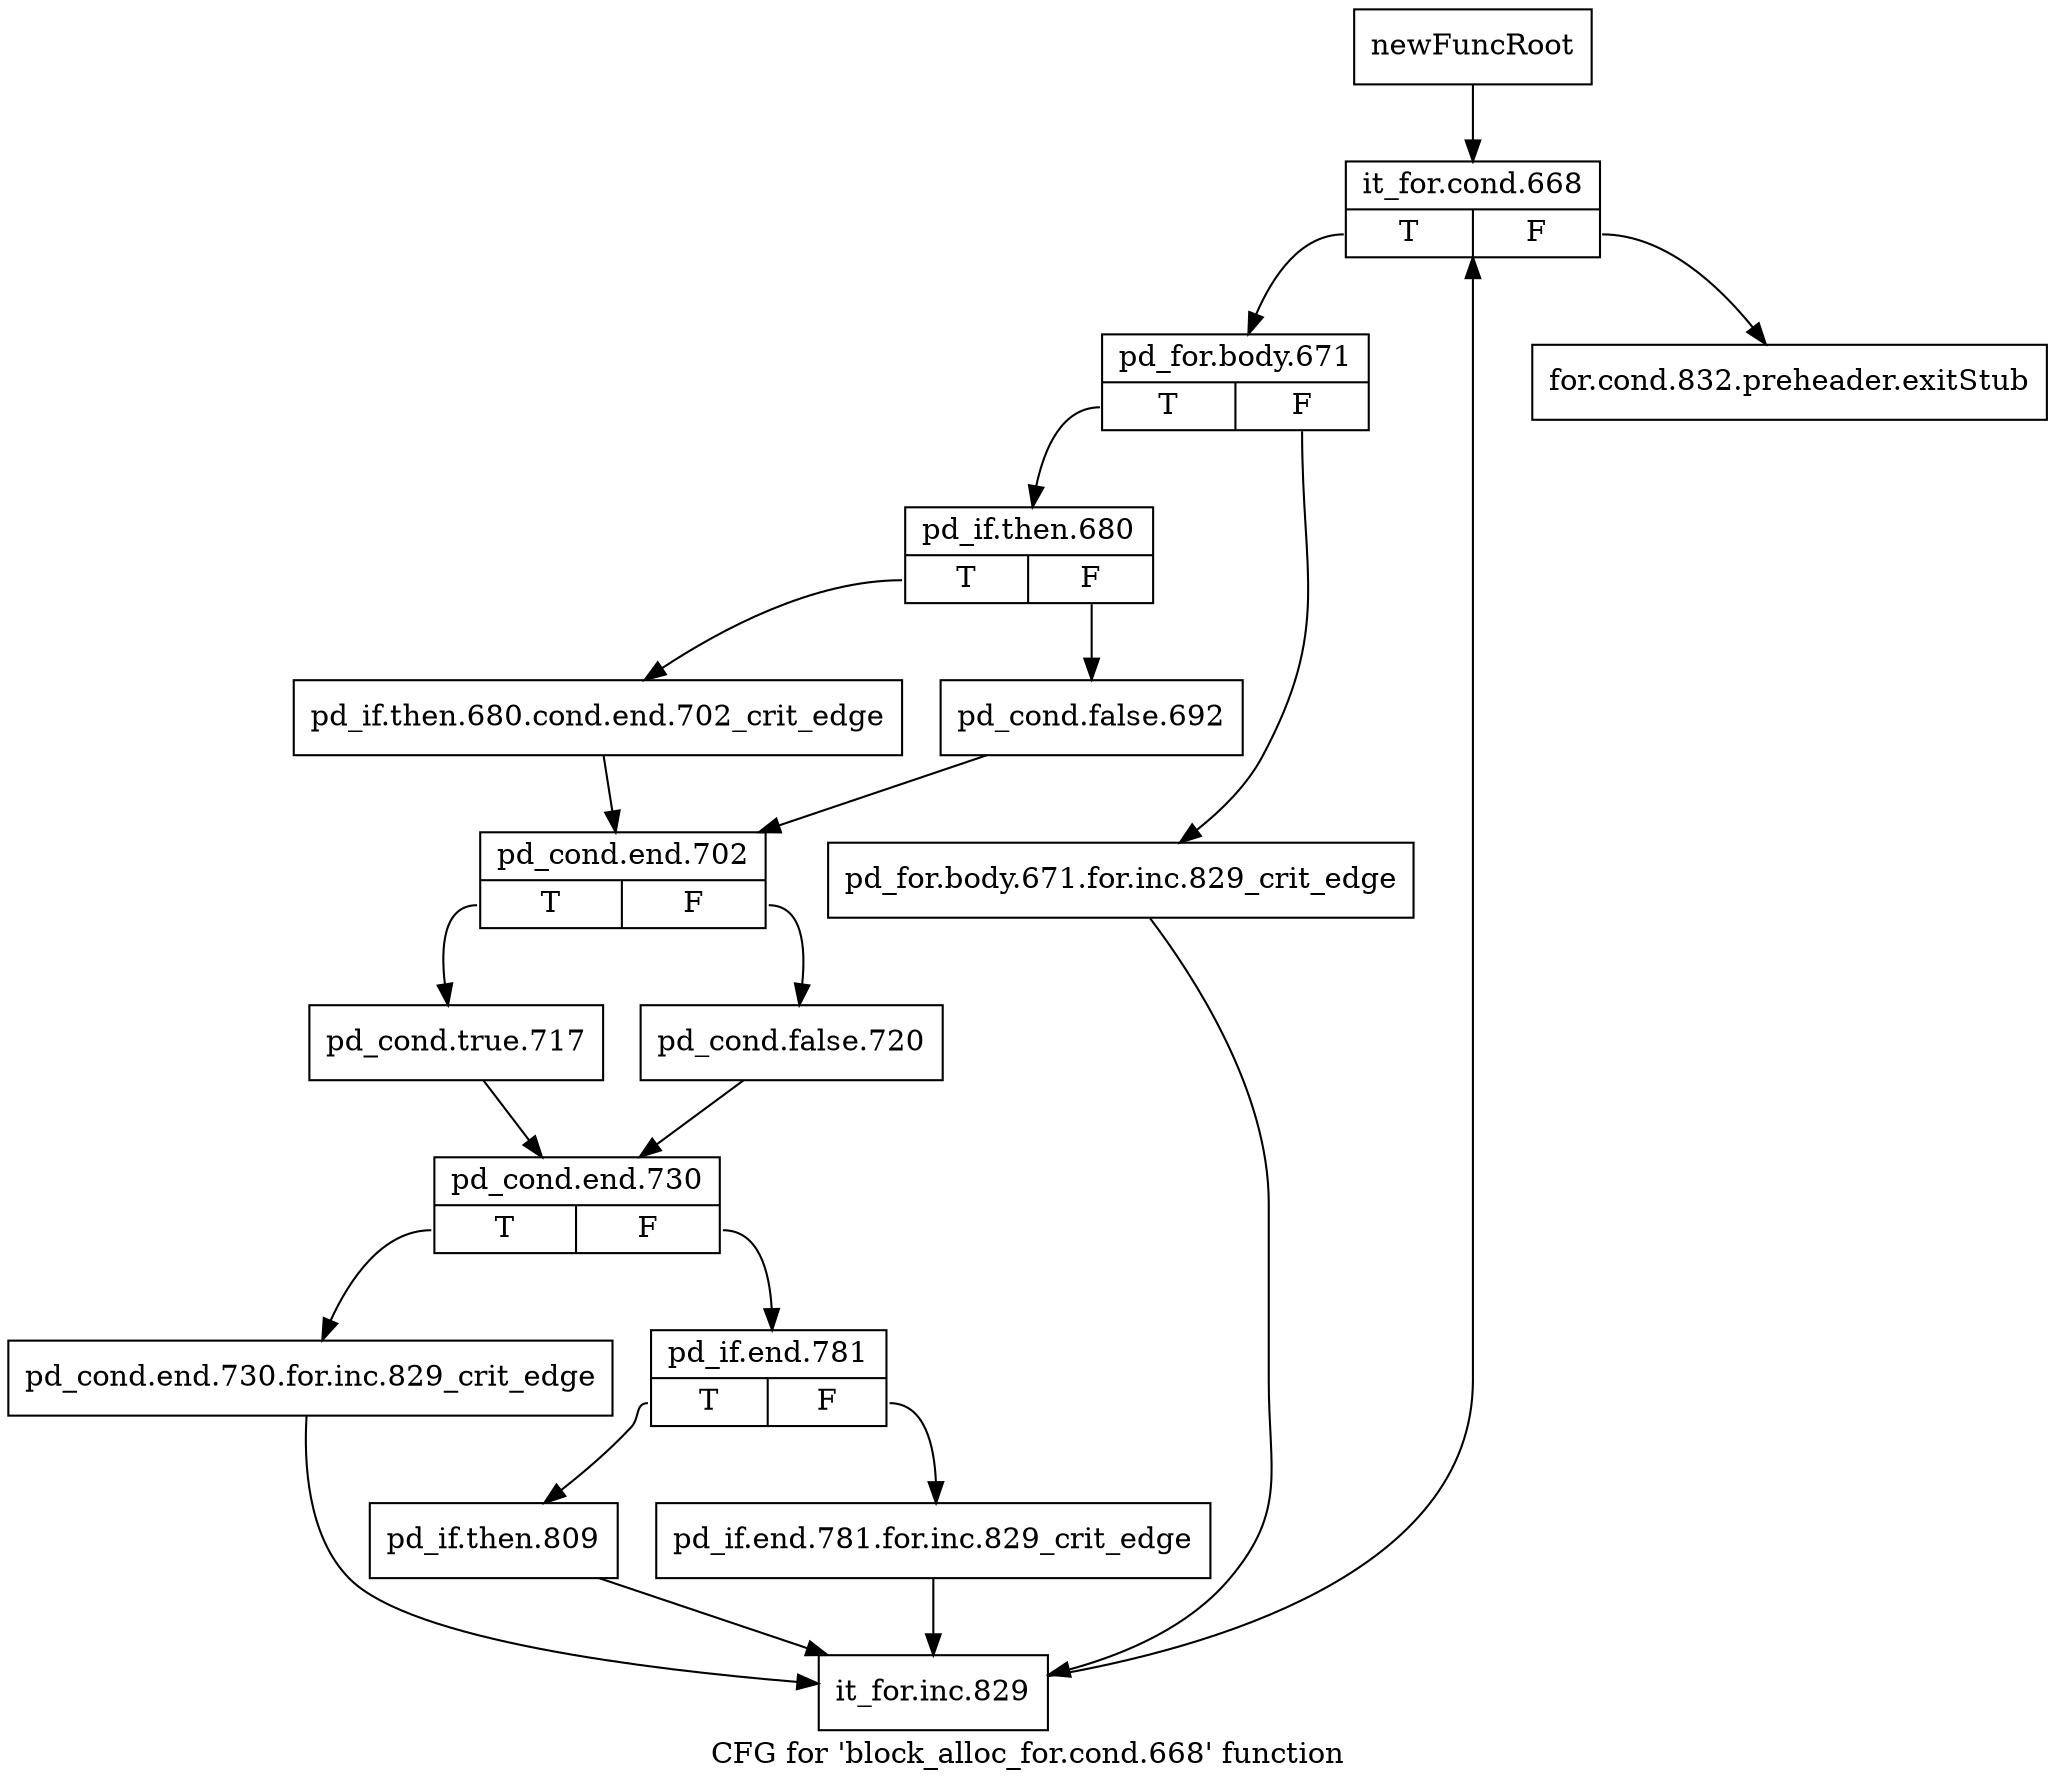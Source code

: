 digraph "CFG for 'block_alloc_for.cond.668' function" {
	label="CFG for 'block_alloc_for.cond.668' function";

	Node0xb431f00 [shape=record,label="{newFuncRoot}"];
	Node0xb431f00 -> Node0xb431fa0;
	Node0xb431f50 [shape=record,label="{for.cond.832.preheader.exitStub}"];
	Node0xb431fa0 [shape=record,label="{it_for.cond.668|{<s0>T|<s1>F}}"];
	Node0xb431fa0:s0 -> Node0xb431ff0;
	Node0xb431fa0:s1 -> Node0xb431f50;
	Node0xb431ff0 [shape=record,label="{pd_for.body.671|{<s0>T|<s1>F}}"];
	Node0xb431ff0:s0 -> Node0xb432090;
	Node0xb431ff0:s1 -> Node0xb432040;
	Node0xb432040 [shape=record,label="{pd_for.body.671.for.inc.829_crit_edge}"];
	Node0xb432040 -> Node0xb432400;
	Node0xb432090 [shape=record,label="{pd_if.then.680|{<s0>T|<s1>F}}"];
	Node0xb432090:s0 -> Node0xb432130;
	Node0xb432090:s1 -> Node0xb4320e0;
	Node0xb4320e0 [shape=record,label="{pd_cond.false.692}"];
	Node0xb4320e0 -> Node0xb432180;
	Node0xb432130 [shape=record,label="{pd_if.then.680.cond.end.702_crit_edge}"];
	Node0xb432130 -> Node0xb432180;
	Node0xb432180 [shape=record,label="{pd_cond.end.702|{<s0>T|<s1>F}}"];
	Node0xb432180:s0 -> Node0xb432220;
	Node0xb432180:s1 -> Node0xb4321d0;
	Node0xb4321d0 [shape=record,label="{pd_cond.false.720}"];
	Node0xb4321d0 -> Node0xb432270;
	Node0xb432220 [shape=record,label="{pd_cond.true.717}"];
	Node0xb432220 -> Node0xb432270;
	Node0xb432270 [shape=record,label="{pd_cond.end.730|{<s0>T|<s1>F}}"];
	Node0xb432270:s0 -> Node0xb4323b0;
	Node0xb432270:s1 -> Node0xb4322c0;
	Node0xb4322c0 [shape=record,label="{pd_if.end.781|{<s0>T|<s1>F}}"];
	Node0xb4322c0:s0 -> Node0xb432360;
	Node0xb4322c0:s1 -> Node0xb432310;
	Node0xb432310 [shape=record,label="{pd_if.end.781.for.inc.829_crit_edge}"];
	Node0xb432310 -> Node0xb432400;
	Node0xb432360 [shape=record,label="{pd_if.then.809}"];
	Node0xb432360 -> Node0xb432400;
	Node0xb4323b0 [shape=record,label="{pd_cond.end.730.for.inc.829_crit_edge}"];
	Node0xb4323b0 -> Node0xb432400;
	Node0xb432400 [shape=record,label="{it_for.inc.829}"];
	Node0xb432400 -> Node0xb431fa0;
}
